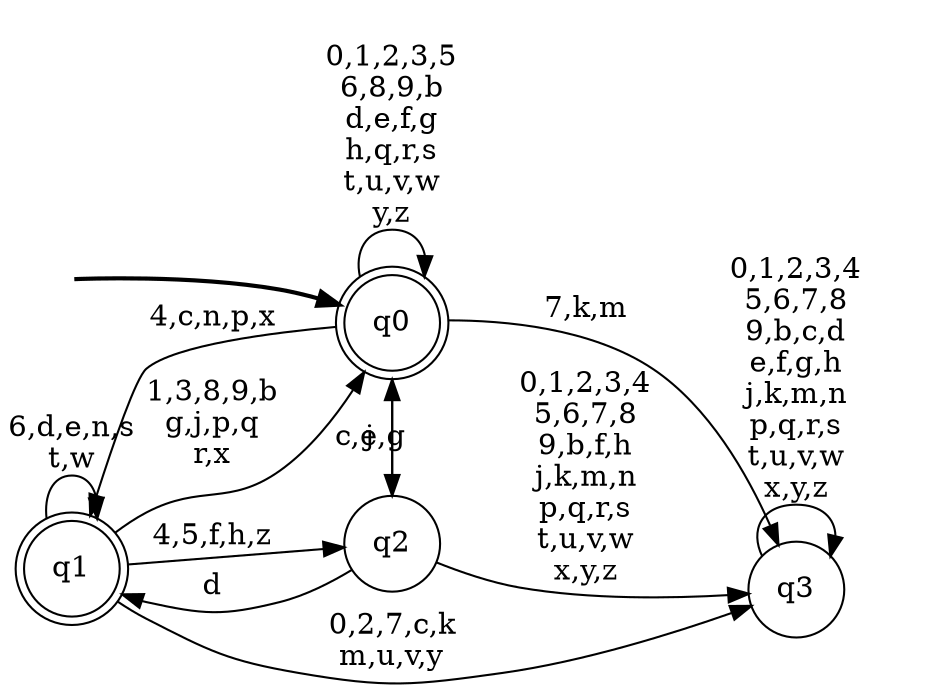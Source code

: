 digraph BlueStar {
__start0 [style = invis, shape = none, label = "", width = 0, height = 0];

rankdir=LR;
size="8,5";

s0 [style="rounded,filled", color="black", fillcolor="white" shape="doublecircle", label="q0"];
s1 [style="rounded,filled", color="black", fillcolor="white" shape="doublecircle", label="q1"];
s2 [style="filled", color="black", fillcolor="white" shape="circle", label="q2"];
s3 [style="filled", color="black", fillcolor="white" shape="circle", label="q3"];
subgraph cluster_main { 
	graph [pad=".75", ranksep="0.15", nodesep="0.15"];
	 style=invis; 
	__start0 -> s0 [penwidth=2];
}
s0 -> s0 [label="0,1,2,3,5\n6,8,9,b\nd,e,f,g\nh,q,r,s\nt,u,v,w\ny,z"];
s0 -> s1 [label="4,c,n,p,x"];
s0 -> s2 [label="j"];
s0 -> s3 [label="7,k,m"];
s1 -> s0 [label="1,3,8,9,b\ng,j,p,q\nr,x"];
s1 -> s1 [label="6,d,e,n,s\nt,w"];
s1 -> s2 [label="4,5,f,h,z"];
s1 -> s3 [label="0,2,7,c,k\nm,u,v,y"];
s2 -> s0 [label="c,e,g"];
s2 -> s1 [label="d"];
s2 -> s3 [label="0,1,2,3,4\n5,6,7,8\n9,b,f,h\nj,k,m,n\np,q,r,s\nt,u,v,w\nx,y,z"];
s3 -> s3 [label="0,1,2,3,4\n5,6,7,8\n9,b,c,d\ne,f,g,h\nj,k,m,n\np,q,r,s\nt,u,v,w\nx,y,z"];

}